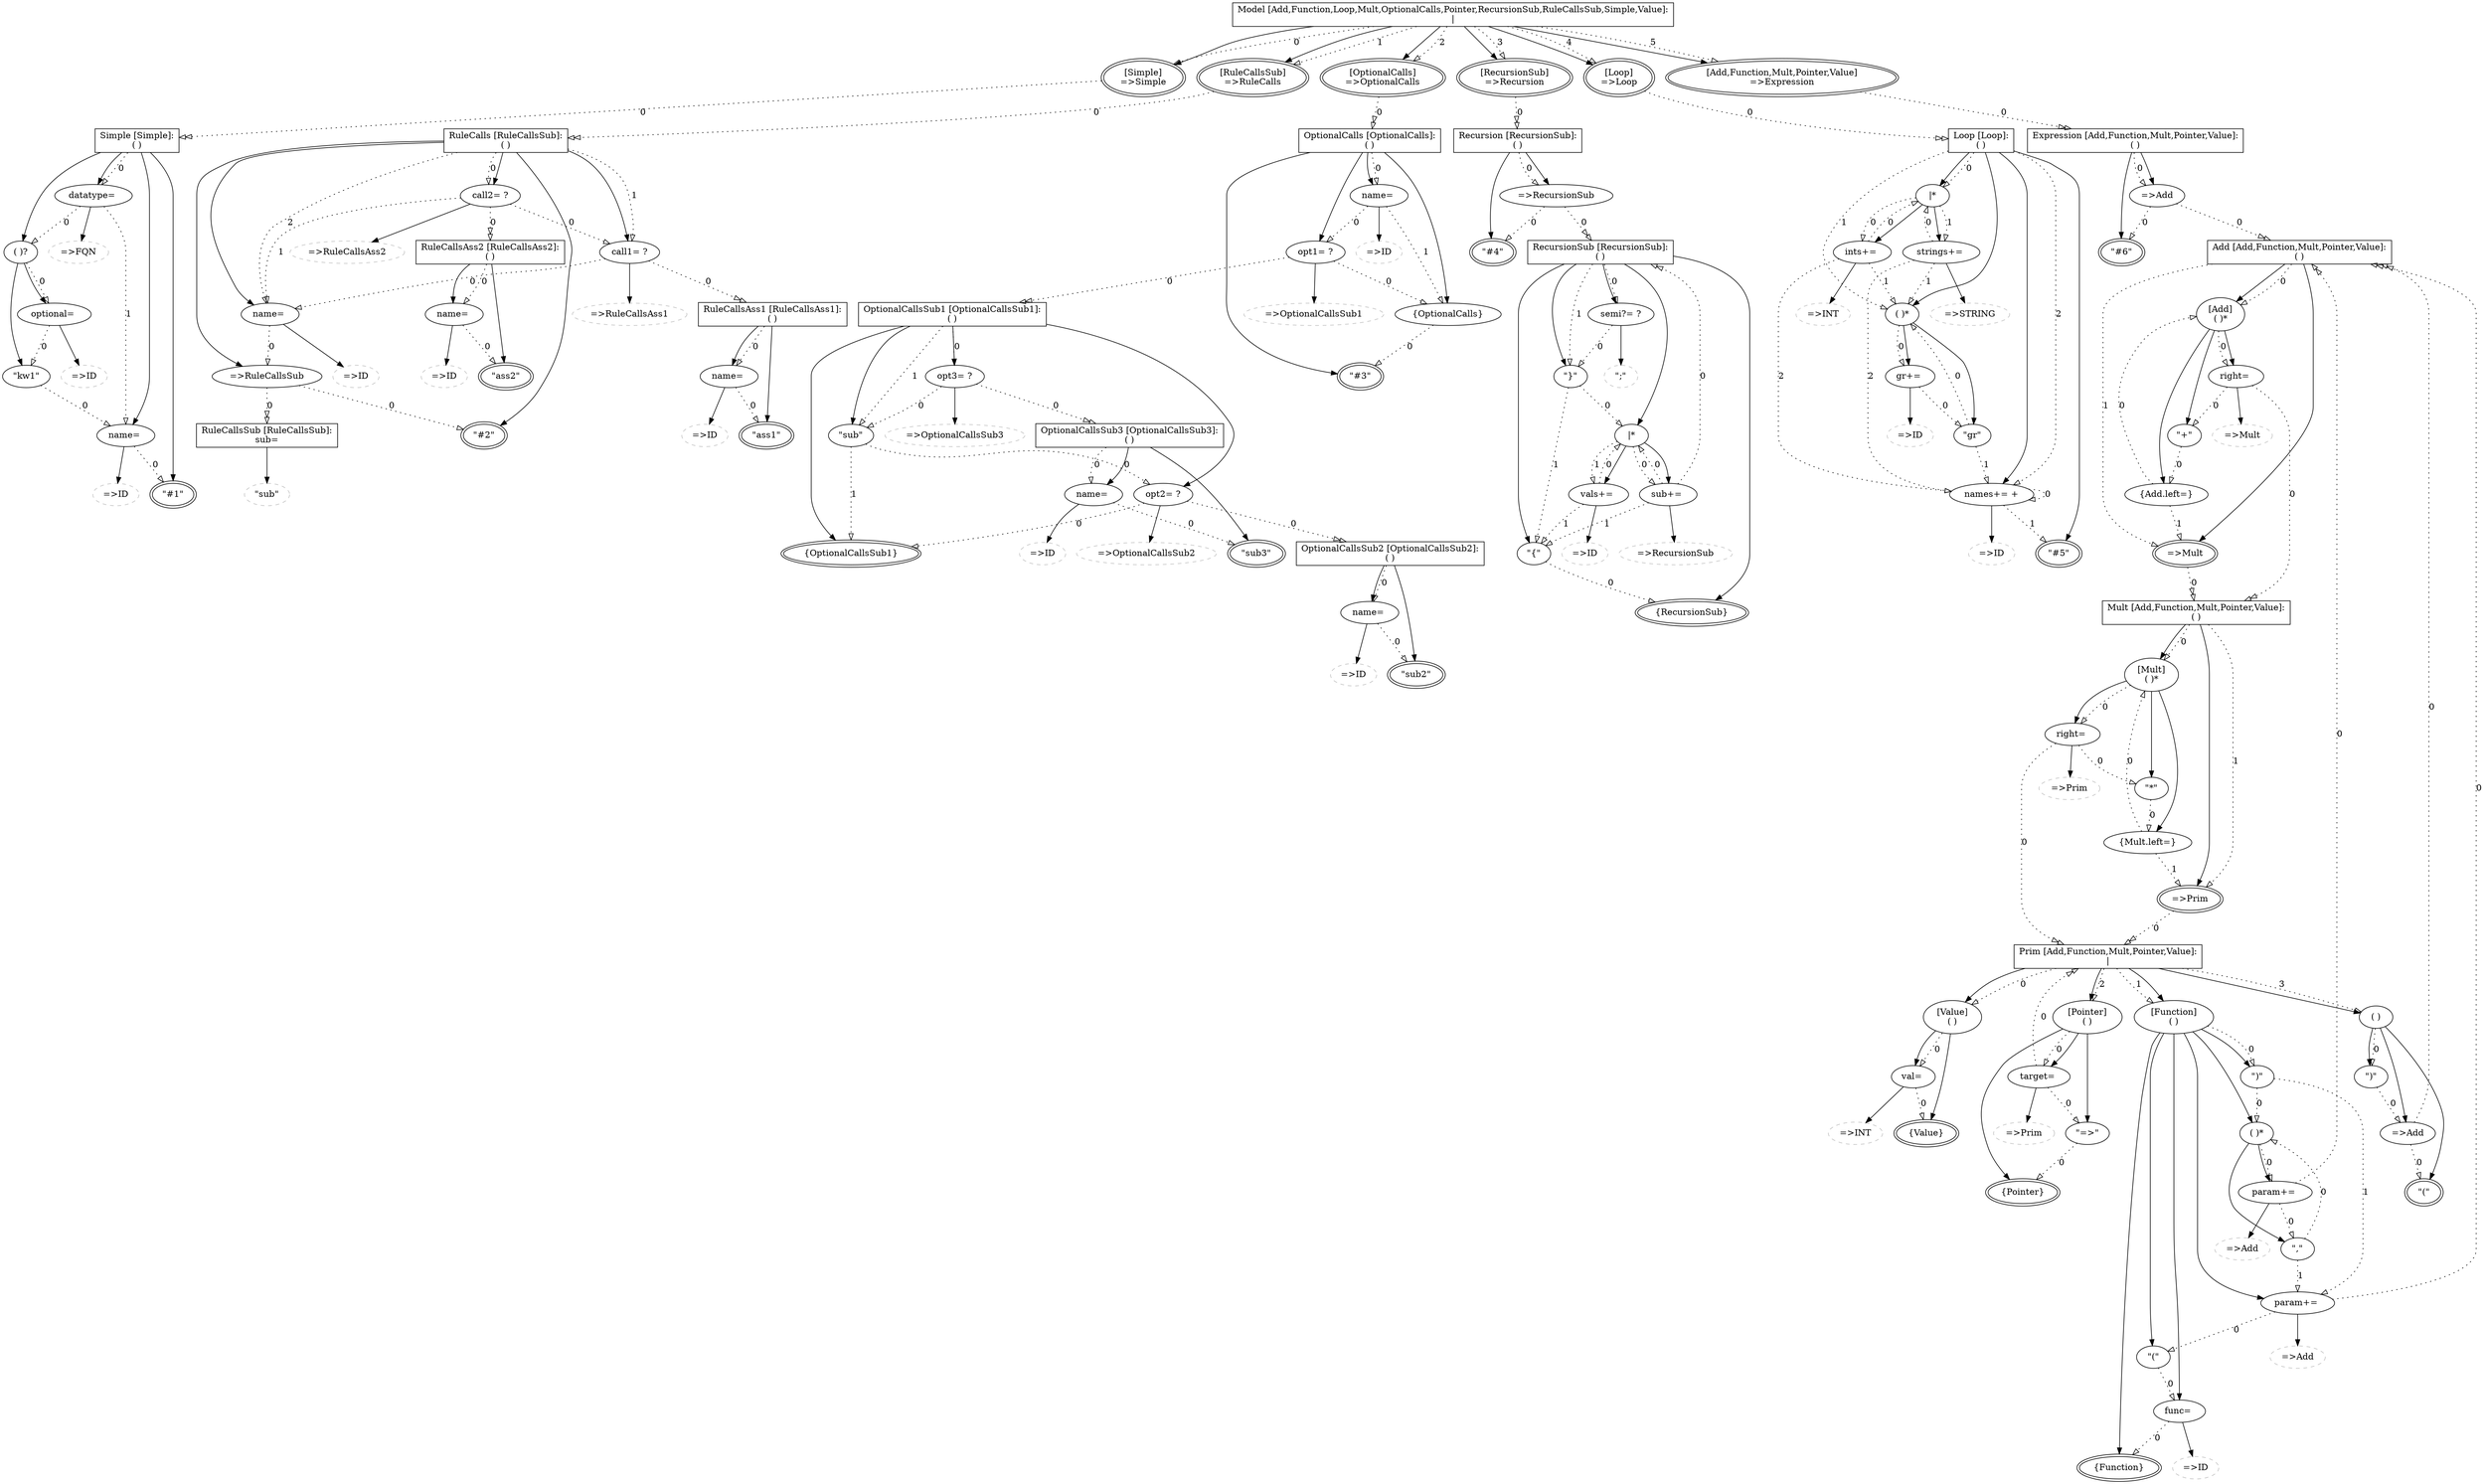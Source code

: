 ## This is a Graphviz .dot file (http://www.graphviz.org/)
## You can use the command 'dot -Tpdf this.dot > out.pdf' to render it.
digraph G {
alternatives14600909 [shape=record,label="Model \[Add,Function,Loop,Mult,OptionalCalls,Pointer,RecursionSub,RuleCallsSub,Simple,Value\]:\n\|"];
rulecall13928278 [label="\[Simple\]\n=\>Simple",peripheries=2];
rulecall85161 [label="\[RuleCallsSub\]\n=\>RuleCalls",peripheries=2];
rulecall5251354 [label="\[OptionalCalls\]\n=\>OptionalCalls",peripheries=2];
rulecall11361588 [label="\[RecursionSub\]\n=\>Recursion",peripheries=2];
rulecall12725863 [label="\[Loop\]\n=\>Loop",peripheries=2];
rulecall7642183 [label="\[Add,Function,Mult,Pointer,Value\]\n=\>Expression",peripheries=2];
group4175447 [shape=record,label="Simple \[Simple\]:\n( )"];
keyword14420843 [label="\"#1\"",peripheries=2];
assignment7455925 [label="name= "];
rulecall2717178 [color=grey,label="=\>ID",style=dashed];
group30028 [label="( )?"];
keyword1369368 [label="\"kw1\""];
assignment13411941 [label="optional= "];
rulecall12598289 [color=grey,label="=\>ID",style=dashed];
assignment10983441 [label="datatype= "];
rulecall15772782 [color=grey,label="=\>FQN",style=dashed];
group5829844 [shape=record,label="RuleCalls \[RuleCallsSub\]:\n( )"];
keyword3250652 [label="\"#2\"",peripheries=2];
rulecall7105761 [label="=\>RuleCallsSub"];
assignment6306684 [label="name= "];
rulecall14767716 [color=grey,label="=\>ID",style=dashed];
assignment15657800 [label="call1= ?"];
rulecall10019640 [color=grey,label="=\>RuleCallsAss1",style=dashed];
assignment7186353 [label="call2= ?"];
rulecall1863771 [color=grey,label="=\>RuleCallsAss2",style=dashed];
assignment12749408 [shape=record,label="RuleCallsSub \[RuleCallsSub\]:\nsub= ",peripheries=2];
keyword698129 [color=grey,label="\"sub\"",style=dashed];
group1607607 [shape=record,label="RuleCallsAss1 \[RuleCallsAss1\]:\n( )"];
keyword7738878 [label="\"ass1\"",peripheries=2];
assignment10360718 [label="name= "];
rulecall1878662 [color=grey,label="=\>ID",style=dashed];
group16639139 [shape=record,label="RuleCallsAss2 \[RuleCallsAss2\]:\n( )"];
keyword11376429 [label="\"ass2\"",peripheries=2];
assignment10491119 [label="name= "];
rulecall12482837 [color=grey,label="=\>ID",style=dashed];
group15924512 [shape=record,label="OptionalCalls \[OptionalCalls\]:\n( )"];
keyword13134181 [label="\"#3\"",peripheries=2];
action8349257 [label="{OptionalCalls}"];
assignment8102206 [label="opt1= ?"];
rulecall9892299 [color=grey,label="=\>OptionalCallsSub1",style=dashed];
assignment14450207 [label="name= "];
rulecall14432945 [color=grey,label="=\>ID",style=dashed];
group7220386 [shape=record,label="OptionalCallsSub1 \[OptionalCallsSub1\]:\n( )"];
action3425280 [label="{OptionalCallsSub1}",peripheries=2];
assignment9267121 [label="opt2= ?"];
rulecall9618277 [color=grey,label="=\>OptionalCallsSub2",style=dashed];
keyword5916221 [label="\"sub\""];
assignment12148710 [label="opt3= ?"];
rulecall4656253 [color=grey,label="=\>OptionalCallsSub3",style=dashed];
group8877736 [shape=record,label="OptionalCallsSub2 \[OptionalCallsSub2\]:\n( )"];
keyword8335274 [label="\"sub2\"",peripheries=2];
assignment1202754 [label="name= "];
rulecall14927746 [color=grey,label="=\>ID",style=dashed];
group1350106 [shape=record,label="OptionalCallsSub3 \[OptionalCallsSub3\]:\n( )"];
keyword8437358 [label="\"sub3\"",peripheries=2];
assignment5660258 [label="name= "];
rulecall5147045 [color=grey,label="=\>ID",style=dashed];
group11231362 [shape=record,label="Recursion \[RecursionSub\]:\n( )"];
keyword5052672 [label="\"#4\"",peripheries=2];
rulecall10768298 [label="=\>RecursionSub"];
group2220475 [shape=record,label="RecursionSub \[RecursionSub\]:\n( )"];
action7004281 [label="{RecursionSub}",peripheries=2];
keyword13530958 [label="\"{\""];
alternatives16434082 [label="\|*"];
assignment4320980 [label="sub+= "];
rulecall10932388 [color=grey,label="=\>RecursionSub",style=dashed];
assignment13360401 [label="vals+= "];
rulecall2004575 [color=grey,label="=\>ID",style=dashed];
keyword2249009 [label="\"}\""];
assignment30440 [label="semi?= ?"];
keyword8295953 [color=grey,label="\";\"",style=dashed];
group7430175 [shape=record,label="Loop \[Loop\]:\n( )"];
keyword6147563 [label="\"#5\"",peripheries=2];
assignment8010098 [label="names+= +"];
rulecall5345024 [color=grey,label="=\>ID",style=dashed];
group8615894 [label="( )*"];
keyword3188552 [label="\"gr\""];
assignment3566635 [label="gr+= "];
rulecall16225486 [color=grey,label="=\>ID",style=dashed];
alternatives4876828 [label="\|*"];
assignment8155952 [label="ints+= "];
rulecall7238092 [color=grey,label="=\>INT",style=dashed];
assignment15799583 [label="strings+= "];
rulecall10598305 [color=grey,label="=\>STRING",style=dashed];
group5914528 [shape=record,label="Expression \[Add,Function,Mult,Pointer,Value\]:\n( )"];
keyword469705 [label="\"#6\"",peripheries=2];
rulecall9053417 [label="=\>Add"];
group11977193 [shape=record,label="Add \[Add,Function,Mult,Pointer,Value\]:\n( )"];
rulecall7646852 [label="=\>Mult",peripheries=2];
group7173629 [label="\[Add\]\n( )*"];
action6109796 [label="{Add.left=}"];
keyword13307526 [label="\"+\""];
assignment2527423 [label="right= "];
rulecall15268098 [color=grey,label="=\>Mult",style=dashed];
group2501105 [shape=record,label="Mult \[Add,Function,Mult,Pointer,Value\]:\n( )"];
rulecall9154340 [label="=\>Prim",peripheries=2];
group9933155 [label="\[Mult\]\n( )*"];
action13239457 [label="{Mult.left=}"];
keyword12290844 [label="\"*\""];
assignment11133519 [label="right= "];
rulecall4766366 [color=grey,label="=\>Prim",style=dashed];
alternatives5939098 [shape=record,label="Prim \[Add,Function,Mult,Pointer,Value\]:\n\|"];
group10766481 [label="\[Value\]\n( )"];
action9980619 [label="{Value}",peripheries=2];
assignment8889575 [label="val= "];
rulecall5979008 [color=grey,label="=\>INT",style=dashed];
group10449019 [label="\[Function\]\n( )"];
action9553966 [label="{Function}",peripheries=2];
assignment14372069 [label="func= "];
rulecall9791214 [color=grey,label="=\>ID",style=dashed];
keyword10012639 [label="\"(\""];
assignment6959088 [label="param+= "];
rulecall7432464 [color=grey,label="=\>Add",style=dashed];
group11065011 [label="( )*"];
keyword10984910 [label="\",\""];
assignment6898379 [label="param+= "];
rulecall10506740 [color=grey,label="=\>Add",style=dashed];
keyword6581912 [label="\")\""];
group10021108 [label="\[Pointer\]\n( )"];
action15074854 [label="{Pointer}",peripheries=2];
keyword4951855 [label="\"=\>\""];
assignment10835663 [label="target= "];
rulecall15098267 [color=grey,label="=\>Prim",style=dashed];
group1182374 [label="( )"];
keyword7952758 [label="\"(\"",peripheries=2];
rulecall14717000 [label="=\>Add"];
keyword2125334 [label="\")\""];
rulecall13928278->group4175447 [label=0,style=dotted,arrowhead=onormalonormal];
alternatives14600909->rulecall13928278 [];
rulecall85161->group5829844 [label=0,style=dotted,arrowhead=onormalonormal];
alternatives14600909->rulecall85161 [];
rulecall5251354->group15924512 [label=0,style=dotted,arrowhead=onormalonormal];
alternatives14600909->rulecall5251354 [];
rulecall11361588->group11231362 [label=0,style=dotted,arrowhead=onormalonormal];
alternatives14600909->rulecall11361588 [];
rulecall12725863->group7430175 [label=0,style=dotted,arrowhead=onormalonormal];
alternatives14600909->rulecall12725863 [];
rulecall7642183->group5914528 [label=0,style=dotted,arrowhead=onormalonormal];
alternatives14600909->rulecall7642183 [];
alternatives14600909->rulecall13928278 [label=0,style=dotted,arrowhead=onormal];
alternatives14600909->rulecall85161 [label=1,style=dotted,arrowhead=onormal];
alternatives14600909->rulecall5251354 [label=2,style=dotted,arrowhead=onormal];
alternatives14600909->rulecall11361588 [label=3,style=dotted,arrowhead=onormal];
alternatives14600909->rulecall12725863 [label=4,style=dotted,arrowhead=onormal];
alternatives14600909->rulecall7642183 [label=5,style=dotted,arrowhead=onormal];
group4175447->keyword14420843 [];
assignment7455925->rulecall2717178 [];
assignment7455925->keyword14420843 [label=0,style=dotted,arrowhead=onormal];
group4175447->assignment7455925 [];
keyword1369368->assignment7455925 [label=0,style=dotted,arrowhead=onormal];
group30028->keyword1369368 [];
assignment13411941->rulecall12598289 [];
assignment13411941->keyword1369368 [label=0,style=dotted,arrowhead=onormal];
group30028->assignment13411941 [];
group30028->assignment13411941 [label=0,style=dotted,arrowhead=onormal];
group4175447->group30028 [];
assignment10983441->rulecall15772782 [];
assignment10983441->group30028 [label=0,style=dotted,arrowhead=onormal];
assignment10983441->assignment7455925 [label=1,style=dotted,arrowhead=onormal];
group4175447->assignment10983441 [];
group4175447->assignment10983441 [label=0,style=dotted,arrowhead=onormal];
group5829844->keyword3250652 [];
rulecall7105761->assignment12749408 [label=0,style=dotted,arrowhead=onormalonormal];
rulecall7105761->keyword3250652 [arrowtail=odot,label=0,style=dotted,arrowhead=onormal];
group5829844->rulecall7105761 [];
assignment6306684->rulecall14767716 [];
assignment6306684->rulecall7105761 [label=0,style=dotted,arrowhead=onormal];
group5829844->assignment6306684 [];
assignment15657800->rulecall10019640 [];
assignment15657800->group1607607 [label=0,style=dotted,arrowhead=onormalonormal];
assignment15657800->assignment6306684 [arrowtail=odot,label=0,style=dotted,arrowhead=onormal];
group5829844->assignment15657800 [];
assignment7186353->rulecall1863771 [];
assignment7186353->group16639139 [label=0,style=dotted,arrowhead=onormalonormal];
assignment7186353->assignment15657800 [arrowtail=odot,label=0,style=dotted,arrowhead=onormal];
assignment7186353->assignment6306684 [arrowtail=odot,label=1,style=dotted,arrowhead=onormal];
group5829844->assignment7186353 [];
group5829844->assignment7186353 [label=0,style=dotted,arrowhead=onormal];
group5829844->assignment15657800 [label=1,style=dotted,arrowhead=onormal];
group5829844->assignment6306684 [label=2,style=dotted,arrowhead=onormal];
assignment12749408->keyword698129 [];
group1607607->keyword7738878 [];
assignment10360718->rulecall1878662 [];
assignment10360718->keyword7738878 [label=0,style=dotted,arrowhead=onormal];
group1607607->assignment10360718 [];
group1607607->assignment10360718 [label=0,style=dotted,arrowhead=onormal];
group16639139->keyword11376429 [];
assignment10491119->rulecall12482837 [];
assignment10491119->keyword11376429 [label=0,style=dotted,arrowhead=onormal];
group16639139->assignment10491119 [];
group16639139->assignment10491119 [label=0,style=dotted,arrowhead=onormal];
group15924512->keyword13134181 [];
action8349257->keyword13134181 [label=0,style=dotted,arrowhead=onormal];
group15924512->action8349257 [];
assignment8102206->rulecall9892299 [];
assignment8102206->group7220386 [label=0,style=dotted,arrowhead=onormalonormal];
assignment8102206->action8349257 [arrowtail=odot,label=0,style=dotted,arrowhead=onormal];
group15924512->assignment8102206 [];
assignment14450207->rulecall14432945 [];
assignment14450207->assignment8102206 [label=0,style=dotted,arrowhead=onormal];
assignment14450207->action8349257 [label=1,style=dotted,arrowhead=onormal];
group15924512->assignment14450207 [];
group15924512->assignment14450207 [label=0,style=dotted,arrowhead=onormal];
group7220386->action3425280 [];
assignment9267121->rulecall9618277 [];
assignment9267121->group8877736 [label=0,style=dotted,arrowhead=onormalonormal];
assignment9267121->action3425280 [arrowtail=odot,label=0,style=dotted,arrowhead=onormal];
group7220386->assignment9267121 [];
keyword5916221->assignment9267121 [label=0,style=dotted,arrowhead=onormal];
keyword5916221->action3425280 [label=1,style=dotted,arrowhead=onormal];
group7220386->keyword5916221 [];
assignment12148710->rulecall4656253 [];
assignment12148710->group1350106 [label=0,style=dotted,arrowhead=onormalonormal];
assignment12148710->keyword5916221 [arrowtail=odot,label=0,style=dotted,arrowhead=onormal];
group7220386->assignment12148710 [];
group7220386->assignment12148710 [label=0,style=dotted,arrowhead=onormal];
group7220386->keyword5916221 [label=1,style=dotted,arrowhead=onormal];
group8877736->keyword8335274 [];
assignment1202754->rulecall14927746 [];
assignment1202754->keyword8335274 [label=0,style=dotted,arrowhead=onormal];
group8877736->assignment1202754 [];
group8877736->assignment1202754 [label=0,style=dotted,arrowhead=onormal];
group1350106->keyword8437358 [];
assignment5660258->rulecall5147045 [];
assignment5660258->keyword8437358 [label=0,style=dotted,arrowhead=onormal];
group1350106->assignment5660258 [];
group1350106->assignment5660258 [label=0,style=dotted,arrowhead=onormal];
group11231362->keyword5052672 [];
rulecall10768298->group2220475 [label=0,style=dotted,arrowhead=onormalonormal];
rulecall10768298->keyword5052672 [arrowtail=odot,label=0,style=dotted,arrowhead=onormal];
group11231362->rulecall10768298 [];
group11231362->rulecall10768298 [label=0,style=dotted,arrowhead=onormal];
group2220475->action7004281 [];
keyword13530958->action7004281 [label=0,style=dotted,arrowhead=onormal];
group2220475->keyword13530958 [];
assignment4320980->rulecall10932388 [];
assignment4320980->group2220475 [label=0,style=dotted,arrowhead=onormalonormal];
assignment4320980->alternatives16434082 [arrowtail=odot,label=0,style=dotted,arrowhead=onormal];
assignment4320980->keyword13530958 [arrowtail=odot,label=1,style=dotted,arrowhead=onormal];
alternatives16434082->assignment4320980 [];
assignment13360401->rulecall2004575 [];
assignment13360401->alternatives16434082 [label=0,style=dotted,arrowhead=onormal];
assignment13360401->keyword13530958 [label=1,style=dotted,arrowhead=onormal];
alternatives16434082->assignment13360401 [];
alternatives16434082->assignment4320980 [label=0,style=dotted,arrowhead=onormal];
alternatives16434082->assignment13360401 [label=1,style=dotted,arrowhead=onormal];
group2220475->alternatives16434082 [];
keyword2249009->alternatives16434082 [label=0,style=dotted,arrowhead=onormal];
keyword2249009->keyword13530958 [label=1,style=dotted,arrowhead=onormal];
group2220475->keyword2249009 [];
assignment30440->keyword8295953 [];
assignment30440->keyword2249009 [label=0,style=dotted,arrowhead=onormal];
group2220475->assignment30440 [];
group2220475->assignment30440 [label=0,style=dotted,arrowhead=onormal];
group2220475->keyword2249009 [label=1,style=dotted,arrowhead=onormal];
group7430175->keyword6147563 [];
assignment8010098->rulecall5345024 [];
assignment8010098->assignment8010098 [label=0,style=dotted,arrowhead=onormal];
assignment8010098->keyword6147563 [label=1,style=dotted,arrowhead=onormal];
group7430175->assignment8010098 [];
keyword3188552->group8615894 [label=0,style=dotted,arrowhead=onormal];
keyword3188552->assignment8010098 [label=1,style=dotted,arrowhead=onormal];
group8615894->keyword3188552 [];
assignment3566635->rulecall16225486 [];
assignment3566635->keyword3188552 [label=0,style=dotted,arrowhead=onormal];
group8615894->assignment3566635 [];
group8615894->assignment3566635 [label=0,style=dotted,arrowhead=onormal];
group7430175->group8615894 [];
assignment8155952->rulecall7238092 [];
assignment8155952->alternatives4876828 [label=0,style=dotted,arrowhead=onormal];
assignment8155952->group8615894 [label=1,style=dotted,arrowhead=onormal];
assignment8155952->assignment8010098 [label=2,style=dotted,arrowhead=onormal];
alternatives4876828->assignment8155952 [];
assignment15799583->rulecall10598305 [];
assignment15799583->alternatives4876828 [label=0,style=dotted,arrowhead=onormal];
assignment15799583->group8615894 [label=1,style=dotted,arrowhead=onormal];
assignment15799583->assignment8010098 [label=2,style=dotted,arrowhead=onormal];
alternatives4876828->assignment15799583 [];
alternatives4876828->assignment8155952 [label=0,style=dotted,arrowhead=onormal];
alternatives4876828->assignment15799583 [label=1,style=dotted,arrowhead=onormal];
group7430175->alternatives4876828 [];
group7430175->alternatives4876828 [label=0,style=dotted,arrowhead=onormal];
group7430175->group8615894 [label=1,style=dotted,arrowhead=onormal];
group7430175->assignment8010098 [label=2,style=dotted,arrowhead=onormal];
group5914528->keyword469705 [];
rulecall9053417->group11977193 [label=0,style=dotted,arrowhead=onormalonormal];
rulecall9053417->keyword469705 [arrowtail=odot,label=0,style=dotted,arrowhead=onormal];
group5914528->rulecall9053417 [];
group5914528->rulecall9053417 [label=0,style=dotted,arrowhead=onormal];
rulecall7646852->group2501105 [label=0,style=dotted,arrowhead=onormalonormal];
group11977193->rulecall7646852 [];
action6109796->group7173629 [label=0,style=dotted,arrowhead=onormal];
action6109796->rulecall7646852 [label=1,style=dotted,arrowhead=onormal];
group7173629->action6109796 [];
keyword13307526->action6109796 [label=0,style=dotted,arrowhead=onormal];
group7173629->keyword13307526 [];
assignment2527423->rulecall15268098 [];
assignment2527423->group2501105 [label=0,style=dotted,arrowhead=onormalonormal];
assignment2527423->keyword13307526 [arrowtail=odot,label=0,style=dotted,arrowhead=onormal];
group7173629->assignment2527423 [];
group7173629->assignment2527423 [label=0,style=dotted,arrowhead=onormal];
group11977193->group7173629 [];
group11977193->group7173629 [label=0,style=dotted,arrowhead=onormal];
group11977193->rulecall7646852 [label=1,style=dotted,arrowhead=onormal];
rulecall9154340->alternatives5939098 [label=0,style=dotted,arrowhead=onormalonormal];
group2501105->rulecall9154340 [];
action13239457->group9933155 [label=0,style=dotted,arrowhead=onormal];
action13239457->rulecall9154340 [label=1,style=dotted,arrowhead=onormal];
group9933155->action13239457 [];
keyword12290844->action13239457 [label=0,style=dotted,arrowhead=onormal];
group9933155->keyword12290844 [];
assignment11133519->rulecall4766366 [];
assignment11133519->alternatives5939098 [label=0,style=dotted,arrowhead=onormalonormal];
assignment11133519->keyword12290844 [arrowtail=odot,label=0,style=dotted,arrowhead=onormal];
group9933155->assignment11133519 [];
group9933155->assignment11133519 [label=0,style=dotted,arrowhead=onormal];
group2501105->group9933155 [];
group2501105->group9933155 [label=0,style=dotted,arrowhead=onormal];
group2501105->rulecall9154340 [label=1,style=dotted,arrowhead=onormal];
group10766481->action9980619 [];
assignment8889575->rulecall5979008 [];
assignment8889575->action9980619 [label=0,style=dotted,arrowhead=onormal];
group10766481->assignment8889575 [];
group10766481->assignment8889575 [label=0,style=dotted,arrowhead=onormal];
alternatives5939098->group10766481 [];
group10449019->action9553966 [];
assignment14372069->rulecall9791214 [];
assignment14372069->action9553966 [label=0,style=dotted,arrowhead=onormal];
group10449019->assignment14372069 [];
keyword10012639->assignment14372069 [label=0,style=dotted,arrowhead=onormal];
group10449019->keyword10012639 [];
assignment6959088->rulecall7432464 [];
assignment6959088->group11977193 [label=0,style=dotted,arrowhead=onormalonormal];
assignment6959088->keyword10012639 [arrowtail=odot,label=0,style=dotted,arrowhead=onormal];
group10449019->assignment6959088 [];
keyword10984910->group11065011 [label=0,style=dotted,arrowhead=onormal];
keyword10984910->assignment6959088 [label=1,style=dotted,arrowhead=onormal];
group11065011->keyword10984910 [];
assignment6898379->rulecall10506740 [];
assignment6898379->group11977193 [label=0,style=dotted,arrowhead=onormalonormal];
assignment6898379->keyword10984910 [arrowtail=odot,label=0,style=dotted,arrowhead=onormal];
group11065011->assignment6898379 [];
group11065011->assignment6898379 [label=0,style=dotted,arrowhead=onormal];
group10449019->group11065011 [];
keyword6581912->group11065011 [label=0,style=dotted,arrowhead=onormal];
keyword6581912->assignment6959088 [label=1,style=dotted,arrowhead=onormal];
group10449019->keyword6581912 [];
group10449019->keyword6581912 [label=0,style=dotted,arrowhead=onormal];
alternatives5939098->group10449019 [];
group10021108->action15074854 [];
keyword4951855->action15074854 [label=0,style=dotted,arrowhead=onormal];
group10021108->keyword4951855 [];
assignment10835663->rulecall15098267 [];
assignment10835663->alternatives5939098 [label=0,style=dotted,arrowhead=onormalonormal];
assignment10835663->keyword4951855 [arrowtail=odot,label=0,style=dotted,arrowhead=onormal];
group10021108->assignment10835663 [];
group10021108->assignment10835663 [label=0,style=dotted,arrowhead=onormal];
alternatives5939098->group10021108 [];
group1182374->keyword7952758 [];
rulecall14717000->group11977193 [label=0,style=dotted,arrowhead=onormalonormal];
rulecall14717000->keyword7952758 [arrowtail=odot,label=0,style=dotted,arrowhead=onormal];
group1182374->rulecall14717000 [];
keyword2125334->rulecall14717000 [label=0,style=dotted,arrowhead=onormal];
group1182374->keyword2125334 [];
group1182374->keyword2125334 [label=0,style=dotted,arrowhead=onormal];
alternatives5939098->group1182374 [];
alternatives5939098->group10766481 [label=0,style=dotted,arrowhead=onormal];
alternatives5939098->group10449019 [label=1,style=dotted,arrowhead=onormal];
alternatives5939098->group10021108 [label=2,style=dotted,arrowhead=onormal];
alternatives5939098->group1182374 [label=3,style=dotted,arrowhead=onormal];
}

